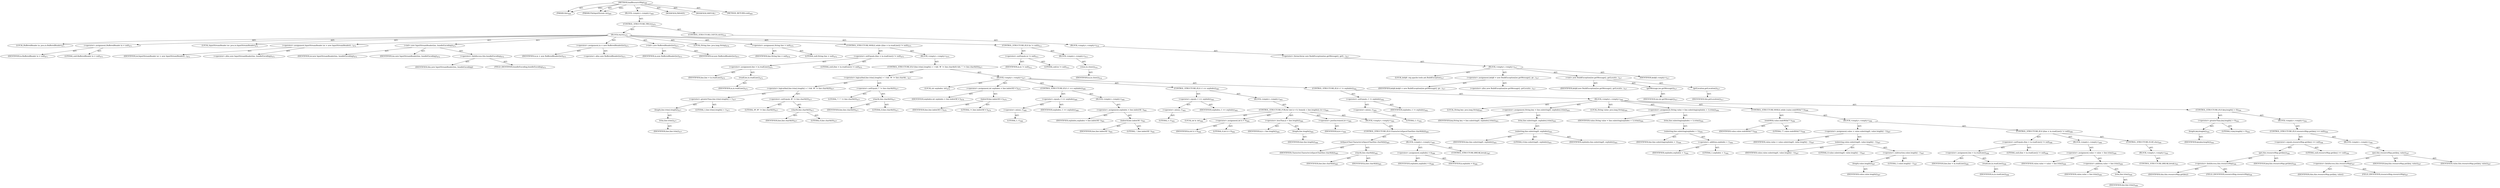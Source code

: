 digraph "loadResourceMap" {  
"111669149711" [label = <(METHOD,loadResourceMap)<SUB>469</SUB>> ]
"115964117006" [label = <(PARAM,this)<SUB>469</SUB>> ]
"115964117024" [label = <(PARAM,FileInputStream ins)<SUB>469</SUB>> ]
"25769803813" [label = <(BLOCK,&lt;empty&gt;,&lt;empty&gt;)<SUB>469</SUB>> ]
"47244640272" [label = <(CONTROL_STRUCTURE,TRY,try)<SUB>470</SUB>> ]
"25769803814" [label = <(BLOCK,try,try)<SUB>470</SUB>> ]
"94489280527" [label = <(LOCAL,BufferedReader in: java.io.BufferedReader)<SUB>471</SUB>> ]
"30064771300" [label = <(&lt;operator&gt;.assignment,BufferedReader in = null)<SUB>471</SUB>> ]
"68719476912" [label = <(IDENTIFIER,in,BufferedReader in = null)<SUB>471</SUB>> ]
"90194313263" [label = <(LITERAL,null,BufferedReader in = null)<SUB>471</SUB>> ]
"94489280528" [label = <(LOCAL,InputStreamReader isr: java.io.InputStreamReader)<SUB>472</SUB>> ]
"30064771301" [label = <(&lt;operator&gt;.assignment,InputStreamReader isr = new InputStreamReader(i...)<SUB>472</SUB>> ]
"68719476913" [label = <(IDENTIFIER,isr,InputStreamReader isr = new InputStreamReader(i...)<SUB>472</SUB>> ]
"30064771302" [label = <(&lt;operator&gt;.alloc,new InputStreamReader(ins, bundleEncoding))<SUB>472</SUB>> ]
"30064771303" [label = <(&lt;init&gt;,new InputStreamReader(ins, bundleEncoding))<SUB>472</SUB>> ]
"68719476914" [label = <(IDENTIFIER,isr,new InputStreamReader(ins, bundleEncoding))<SUB>472</SUB>> ]
"68719476915" [label = <(IDENTIFIER,ins,new InputStreamReader(ins, bundleEncoding))<SUB>472</SUB>> ]
"30064771304" [label = <(&lt;operator&gt;.fieldAccess,this.bundleEncoding)<SUB>472</SUB>> ]
"68719476916" [label = <(IDENTIFIER,this,new InputStreamReader(ins, bundleEncoding))> ]
"55834574907" [label = <(FIELD_IDENTIFIER,bundleEncoding,bundleEncoding)<SUB>472</SUB>> ]
"30064771305" [label = <(&lt;operator&gt;.assignment,in = new BufferedReader(isr))<SUB>473</SUB>> ]
"68719476917" [label = <(IDENTIFIER,in,in = new BufferedReader(isr))<SUB>473</SUB>> ]
"30064771306" [label = <(&lt;operator&gt;.alloc,new BufferedReader(isr))<SUB>473</SUB>> ]
"30064771307" [label = <(&lt;init&gt;,new BufferedReader(isr))<SUB>473</SUB>> ]
"68719476918" [label = <(IDENTIFIER,in,new BufferedReader(isr))<SUB>473</SUB>> ]
"68719476919" [label = <(IDENTIFIER,isr,new BufferedReader(isr))<SUB>473</SUB>> ]
"94489280529" [label = <(LOCAL,String line: java.lang.String)<SUB>474</SUB>> ]
"30064771308" [label = <(&lt;operator&gt;.assignment,String line = null)<SUB>474</SUB>> ]
"68719476920" [label = <(IDENTIFIER,line,String line = null)<SUB>474</SUB>> ]
"90194313264" [label = <(LITERAL,null,String line = null)<SUB>474</SUB>> ]
"47244640273" [label = <(CONTROL_STRUCTURE,WHILE,while ((line = in.readLine()) != null))<SUB>475</SUB>> ]
"30064771309" [label = <(&lt;operator&gt;.notEquals,(line = in.readLine()) != null)<SUB>475</SUB>> ]
"30064771310" [label = <(&lt;operator&gt;.assignment,line = in.readLine())<SUB>475</SUB>> ]
"68719476921" [label = <(IDENTIFIER,line,line = in.readLine())<SUB>475</SUB>> ]
"30064771311" [label = <(readLine,in.readLine())<SUB>475</SUB>> ]
"68719476922" [label = <(IDENTIFIER,in,in.readLine())<SUB>475</SUB>> ]
"90194313265" [label = <(LITERAL,null,(line = in.readLine()) != null)<SUB>475</SUB>> ]
"25769803815" [label = <(BLOCK,&lt;empty&gt;,&lt;empty&gt;)<SUB>475</SUB>> ]
"47244640274" [label = <(CONTROL_STRUCTURE,IF,if (line.trim().length() &gt; 1 &amp;&amp; '#' != line.charAt(0) &amp;&amp; '!' != line.charAt(0)))<SUB>477</SUB>> ]
"30064771312" [label = <(&lt;operator&gt;.logicalAnd,line.trim().length() &gt; 1 &amp;&amp; '#' != line.charAt(...)<SUB>477</SUB>> ]
"30064771313" [label = <(&lt;operator&gt;.logicalAnd,line.trim().length() &gt; 1 &amp;&amp; '#' != line.charAt(0))<SUB>477</SUB>> ]
"30064771314" [label = <(&lt;operator&gt;.greaterThan,line.trim().length() &gt; 1)<SUB>477</SUB>> ]
"30064771315" [label = <(length,line.trim().length())<SUB>477</SUB>> ]
"30064771316" [label = <(trim,line.trim())<SUB>477</SUB>> ]
"68719476923" [label = <(IDENTIFIER,line,line.trim())<SUB>477</SUB>> ]
"90194313266" [label = <(LITERAL,1,line.trim().length() &gt; 1)<SUB>477</SUB>> ]
"30064771317" [label = <(&lt;operator&gt;.notEquals,'#' != line.charAt(0))<SUB>477</SUB>> ]
"90194313267" [label = <(LITERAL,'#','#' != line.charAt(0))<SUB>477</SUB>> ]
"30064771318" [label = <(charAt,line.charAt(0))<SUB>477</SUB>> ]
"68719476924" [label = <(IDENTIFIER,line,line.charAt(0))<SUB>477</SUB>> ]
"90194313268" [label = <(LITERAL,0,line.charAt(0))<SUB>477</SUB>> ]
"30064771319" [label = <(&lt;operator&gt;.notEquals,'!' != line.charAt(0))<SUB>477</SUB>> ]
"90194313269" [label = <(LITERAL,'!','!' != line.charAt(0))<SUB>477</SUB>> ]
"30064771320" [label = <(charAt,line.charAt(0))<SUB>477</SUB>> ]
"68719476925" [label = <(IDENTIFIER,line,line.charAt(0))<SUB>477</SUB>> ]
"90194313270" [label = <(LITERAL,0,line.charAt(0))<SUB>477</SUB>> ]
"25769803816" [label = <(BLOCK,&lt;empty&gt;,&lt;empty&gt;)<SUB>477</SUB>> ]
"94489280530" [label = <(LOCAL,int sepIndex: int)<SUB>479</SUB>> ]
"30064771321" [label = <(&lt;operator&gt;.assignment,int sepIndex = line.indexOf('='))<SUB>479</SUB>> ]
"68719476926" [label = <(IDENTIFIER,sepIndex,int sepIndex = line.indexOf('='))<SUB>479</SUB>> ]
"30064771322" [label = <(indexOf,line.indexOf('='))<SUB>479</SUB>> ]
"68719476927" [label = <(IDENTIFIER,line,line.indexOf('='))<SUB>479</SUB>> ]
"90194313271" [label = <(LITERAL,'=',line.indexOf('='))<SUB>479</SUB>> ]
"47244640275" [label = <(CONTROL_STRUCTURE,IF,if (-1 == sepIndex))<SUB>480</SUB>> ]
"30064771323" [label = <(&lt;operator&gt;.equals,-1 == sepIndex)<SUB>480</SUB>> ]
"30064771324" [label = <(&lt;operator&gt;.minus,-1)<SUB>480</SUB>> ]
"90194313272" [label = <(LITERAL,1,-1)<SUB>480</SUB>> ]
"68719476928" [label = <(IDENTIFIER,sepIndex,-1 == sepIndex)<SUB>480</SUB>> ]
"25769803817" [label = <(BLOCK,&lt;empty&gt;,&lt;empty&gt;)<SUB>480</SUB>> ]
"30064771325" [label = <(&lt;operator&gt;.assignment,sepIndex = line.indexOf(':'))<SUB>481</SUB>> ]
"68719476929" [label = <(IDENTIFIER,sepIndex,sepIndex = line.indexOf(':'))<SUB>481</SUB>> ]
"30064771326" [label = <(indexOf,line.indexOf(':'))<SUB>481</SUB>> ]
"68719476930" [label = <(IDENTIFIER,line,line.indexOf(':'))<SUB>481</SUB>> ]
"90194313273" [label = <(LITERAL,':',line.indexOf(':'))<SUB>481</SUB>> ]
"47244640276" [label = <(CONTROL_STRUCTURE,IF,if (-1 == sepIndex))<SUB>483</SUB>> ]
"30064771327" [label = <(&lt;operator&gt;.equals,-1 == sepIndex)<SUB>483</SUB>> ]
"30064771328" [label = <(&lt;operator&gt;.minus,-1)<SUB>483</SUB>> ]
"90194313274" [label = <(LITERAL,1,-1)<SUB>483</SUB>> ]
"68719476931" [label = <(IDENTIFIER,sepIndex,-1 == sepIndex)<SUB>483</SUB>> ]
"25769803818" [label = <(BLOCK,&lt;empty&gt;,&lt;empty&gt;)<SUB>483</SUB>> ]
"47244640277" [label = <(CONTROL_STRUCTURE,FOR,for (int k = 0; Some(k &lt; line.length()); k++))<SUB>484</SUB>> ]
"94489280531" [label = <(LOCAL,int k: int)<SUB>484</SUB>> ]
"30064771329" [label = <(&lt;operator&gt;.assignment,int k = 0)<SUB>484</SUB>> ]
"68719476932" [label = <(IDENTIFIER,k,int k = 0)<SUB>484</SUB>> ]
"90194313275" [label = <(LITERAL,0,int k = 0)<SUB>484</SUB>> ]
"30064771330" [label = <(&lt;operator&gt;.lessThan,k &lt; line.length())<SUB>484</SUB>> ]
"68719476933" [label = <(IDENTIFIER,k,k &lt; line.length())<SUB>484</SUB>> ]
"30064771331" [label = <(length,line.length())<SUB>484</SUB>> ]
"68719476934" [label = <(IDENTIFIER,line,line.length())<SUB>484</SUB>> ]
"30064771332" [label = <(&lt;operator&gt;.postIncrement,k++)<SUB>484</SUB>> ]
"68719476935" [label = <(IDENTIFIER,k,k++)<SUB>484</SUB>> ]
"25769803819" [label = <(BLOCK,&lt;empty&gt;,&lt;empty&gt;)<SUB>484</SUB>> ]
"47244640278" [label = <(CONTROL_STRUCTURE,IF,if (Character.isSpaceChar(line.charAt(k))))<SUB>485</SUB>> ]
"30064771333" [label = <(isSpaceChar,Character.isSpaceChar(line.charAt(k)))<SUB>485</SUB>> ]
"68719476936" [label = <(IDENTIFIER,Character,Character.isSpaceChar(line.charAt(k)))<SUB>485</SUB>> ]
"30064771334" [label = <(charAt,line.charAt(k))<SUB>485</SUB>> ]
"68719476937" [label = <(IDENTIFIER,line,line.charAt(k))<SUB>485</SUB>> ]
"68719476938" [label = <(IDENTIFIER,k,line.charAt(k))<SUB>485</SUB>> ]
"25769803820" [label = <(BLOCK,&lt;empty&gt;,&lt;empty&gt;)<SUB>485</SUB>> ]
"30064771335" [label = <(&lt;operator&gt;.assignment,sepIndex = k)<SUB>486</SUB>> ]
"68719476939" [label = <(IDENTIFIER,sepIndex,sepIndex = k)<SUB>486</SUB>> ]
"68719476940" [label = <(IDENTIFIER,k,sepIndex = k)<SUB>486</SUB>> ]
"47244640279" [label = <(CONTROL_STRUCTURE,BREAK,break;)<SUB>487</SUB>> ]
"47244640280" [label = <(CONTROL_STRUCTURE,IF,if (-1 != sepIndex))<SUB>492</SUB>> ]
"30064771336" [label = <(&lt;operator&gt;.notEquals,-1 != sepIndex)<SUB>492</SUB>> ]
"30064771337" [label = <(&lt;operator&gt;.minus,-1)<SUB>492</SUB>> ]
"90194313276" [label = <(LITERAL,1,-1)<SUB>492</SUB>> ]
"68719476941" [label = <(IDENTIFIER,sepIndex,-1 != sepIndex)<SUB>492</SUB>> ]
"25769803821" [label = <(BLOCK,&lt;empty&gt;,&lt;empty&gt;)<SUB>492</SUB>> ]
"94489280532" [label = <(LOCAL,String key: java.lang.String)<SUB>493</SUB>> ]
"30064771338" [label = <(&lt;operator&gt;.assignment,String key = line.substring(0, sepIndex).trim())<SUB>493</SUB>> ]
"68719476942" [label = <(IDENTIFIER,key,String key = line.substring(0, sepIndex).trim())<SUB>493</SUB>> ]
"30064771339" [label = <(trim,line.substring(0, sepIndex).trim())<SUB>493</SUB>> ]
"30064771340" [label = <(substring,line.substring(0, sepIndex))<SUB>493</SUB>> ]
"68719476943" [label = <(IDENTIFIER,line,line.substring(0, sepIndex))<SUB>493</SUB>> ]
"90194313277" [label = <(LITERAL,0,line.substring(0, sepIndex))<SUB>493</SUB>> ]
"68719476944" [label = <(IDENTIFIER,sepIndex,line.substring(0, sepIndex))<SUB>493</SUB>> ]
"94489280533" [label = <(LOCAL,String value: java.lang.String)<SUB>494</SUB>> ]
"30064771341" [label = <(&lt;operator&gt;.assignment,String value = line.substring(sepIndex + 1).trim())<SUB>494</SUB>> ]
"68719476945" [label = <(IDENTIFIER,value,String value = line.substring(sepIndex + 1).trim())<SUB>494</SUB>> ]
"30064771342" [label = <(trim,line.substring(sepIndex + 1).trim())<SUB>494</SUB>> ]
"30064771343" [label = <(substring,line.substring(sepIndex + 1))<SUB>494</SUB>> ]
"68719476946" [label = <(IDENTIFIER,line,line.substring(sepIndex + 1))<SUB>494</SUB>> ]
"30064771344" [label = <(&lt;operator&gt;.addition,sepIndex + 1)<SUB>494</SUB>> ]
"68719476947" [label = <(IDENTIFIER,sepIndex,sepIndex + 1)<SUB>494</SUB>> ]
"90194313278" [label = <(LITERAL,1,sepIndex + 1)<SUB>494</SUB>> ]
"47244640281" [label = <(CONTROL_STRUCTURE,WHILE,while (value.endsWith(&quot;\\&quot;)))<SUB>496</SUB>> ]
"30064771345" [label = <(endsWith,value.endsWith(&quot;\\&quot;))<SUB>496</SUB>> ]
"68719476948" [label = <(IDENTIFIER,value,value.endsWith(&quot;\\&quot;))<SUB>496</SUB>> ]
"90194313279" [label = <(LITERAL,&quot;\\&quot;,value.endsWith(&quot;\\&quot;))<SUB>496</SUB>> ]
"25769803822" [label = <(BLOCK,&lt;empty&gt;,&lt;empty&gt;)<SUB>496</SUB>> ]
"30064771346" [label = <(&lt;operator&gt;.assignment,value = value.substring(0, value.length() - 1))<SUB>497</SUB>> ]
"68719476949" [label = <(IDENTIFIER,value,value = value.substring(0, value.length() - 1))<SUB>497</SUB>> ]
"30064771347" [label = <(substring,value.substring(0, value.length() - 1))<SUB>497</SUB>> ]
"68719476950" [label = <(IDENTIFIER,value,value.substring(0, value.length() - 1))<SUB>497</SUB>> ]
"90194313280" [label = <(LITERAL,0,value.substring(0, value.length() - 1))<SUB>497</SUB>> ]
"30064771348" [label = <(&lt;operator&gt;.subtraction,value.length() - 1)<SUB>497</SUB>> ]
"30064771349" [label = <(length,value.length())<SUB>497</SUB>> ]
"68719476951" [label = <(IDENTIFIER,value,value.length())<SUB>497</SUB>> ]
"90194313281" [label = <(LITERAL,1,value.length() - 1)<SUB>497</SUB>> ]
"47244640282" [label = <(CONTROL_STRUCTURE,IF,if ((line = in.readLine()) != null))<SUB>498</SUB>> ]
"30064771350" [label = <(&lt;operator&gt;.notEquals,(line = in.readLine()) != null)<SUB>498</SUB>> ]
"30064771351" [label = <(&lt;operator&gt;.assignment,line = in.readLine())<SUB>498</SUB>> ]
"68719476952" [label = <(IDENTIFIER,line,line = in.readLine())<SUB>498</SUB>> ]
"30064771352" [label = <(readLine,in.readLine())<SUB>498</SUB>> ]
"68719476953" [label = <(IDENTIFIER,in,in.readLine())<SUB>498</SUB>> ]
"90194313282" [label = <(LITERAL,null,(line = in.readLine()) != null)<SUB>498</SUB>> ]
"25769803823" [label = <(BLOCK,&lt;empty&gt;,&lt;empty&gt;)<SUB>498</SUB>> ]
"30064771353" [label = <(&lt;operator&gt;.assignment,value = value + line.trim())<SUB>499</SUB>> ]
"68719476954" [label = <(IDENTIFIER,value,value = value + line.trim())<SUB>499</SUB>> ]
"30064771354" [label = <(&lt;operator&gt;.addition,value + line.trim())<SUB>499</SUB>> ]
"68719476955" [label = <(IDENTIFIER,value,value + line.trim())<SUB>499</SUB>> ]
"30064771355" [label = <(trim,line.trim())<SUB>499</SUB>> ]
"68719476956" [label = <(IDENTIFIER,line,line.trim())<SUB>499</SUB>> ]
"47244640283" [label = <(CONTROL_STRUCTURE,ELSE,else)<SUB>500</SUB>> ]
"25769803824" [label = <(BLOCK,&lt;empty&gt;,&lt;empty&gt;)<SUB>500</SUB>> ]
"47244640284" [label = <(CONTROL_STRUCTURE,BREAK,break;)<SUB>501</SUB>> ]
"47244640285" [label = <(CONTROL_STRUCTURE,IF,if (key.length() &gt; 0))<SUB>504</SUB>> ]
"30064771356" [label = <(&lt;operator&gt;.greaterThan,key.length() &gt; 0)<SUB>504</SUB>> ]
"30064771357" [label = <(length,key.length())<SUB>504</SUB>> ]
"68719476957" [label = <(IDENTIFIER,key,key.length())<SUB>504</SUB>> ]
"90194313283" [label = <(LITERAL,0,key.length() &gt; 0)<SUB>504</SUB>> ]
"25769803825" [label = <(BLOCK,&lt;empty&gt;,&lt;empty&gt;)<SUB>504</SUB>> ]
"47244640286" [label = <(CONTROL_STRUCTURE,IF,if (resourceMap.get(key) == null))<SUB>506</SUB>> ]
"30064771358" [label = <(&lt;operator&gt;.equals,resourceMap.get(key) == null)<SUB>506</SUB>> ]
"30064771359" [label = <(get,this.resourceMap.get(key))<SUB>506</SUB>> ]
"30064771360" [label = <(&lt;operator&gt;.fieldAccess,this.resourceMap)<SUB>506</SUB>> ]
"68719476958" [label = <(IDENTIFIER,this,this.resourceMap.get(key))> ]
"55834574908" [label = <(FIELD_IDENTIFIER,resourceMap,resourceMap)<SUB>506</SUB>> ]
"68719476959" [label = <(IDENTIFIER,key,this.resourceMap.get(key))<SUB>506</SUB>> ]
"90194313284" [label = <(LITERAL,null,resourceMap.get(key) == null)<SUB>506</SUB>> ]
"25769803826" [label = <(BLOCK,&lt;empty&gt;,&lt;empty&gt;)<SUB>506</SUB>> ]
"30064771361" [label = <(put,this.resourceMap.put(key, value))<SUB>507</SUB>> ]
"30064771362" [label = <(&lt;operator&gt;.fieldAccess,this.resourceMap)<SUB>507</SUB>> ]
"68719476960" [label = <(IDENTIFIER,this,this.resourceMap.put(key, value))> ]
"55834574909" [label = <(FIELD_IDENTIFIER,resourceMap,resourceMap)<SUB>507</SUB>> ]
"68719476961" [label = <(IDENTIFIER,key,this.resourceMap.put(key, value))<SUB>507</SUB>> ]
"68719476962" [label = <(IDENTIFIER,value,this.resourceMap.put(key, value))<SUB>507</SUB>> ]
"47244640287" [label = <(CONTROL_STRUCTURE,IF,if (in != null))<SUB>513</SUB>> ]
"30064771363" [label = <(&lt;operator&gt;.notEquals,in != null)<SUB>513</SUB>> ]
"68719476963" [label = <(IDENTIFIER,in,in != null)<SUB>513</SUB>> ]
"90194313285" [label = <(LITERAL,null,in != null)<SUB>513</SUB>> ]
"25769803827" [label = <(BLOCK,&lt;empty&gt;,&lt;empty&gt;)<SUB>513</SUB>> ]
"30064771364" [label = <(close,in.close())<SUB>514</SUB>> ]
"68719476964" [label = <(IDENTIFIER,in,in.close())<SUB>514</SUB>> ]
"47244640288" [label = <(CONTROL_STRUCTURE,CATCH,catch)<SUB>516</SUB>> ]
"25769803828" [label = <(BLOCK,&lt;empty&gt;,&lt;empty&gt;)<SUB>516</SUB>> ]
"30064771365" [label = <(&lt;operator&gt;.throw,throw new BuildException(ioe.getMessage(), getL...)<SUB>517</SUB>> ]
"25769803829" [label = <(BLOCK,&lt;empty&gt;,&lt;empty&gt;)<SUB>517</SUB>> ]
"94489280534" [label = <(LOCAL,$obj6: org.apache.tools.ant.BuildException)<SUB>517</SUB>> ]
"30064771366" [label = <(&lt;operator&gt;.assignment,$obj6 = new BuildException(ioe.getMessage(), ge...)<SUB>517</SUB>> ]
"68719476965" [label = <(IDENTIFIER,$obj6,$obj6 = new BuildException(ioe.getMessage(), ge...)<SUB>517</SUB>> ]
"30064771367" [label = <(&lt;operator&gt;.alloc,new BuildException(ioe.getMessage(), getLocatio...)<SUB>517</SUB>> ]
"30064771368" [label = <(&lt;init&gt;,new BuildException(ioe.getMessage(), getLocatio...)<SUB>517</SUB>> ]
"68719476966" [label = <(IDENTIFIER,$obj6,new BuildException(ioe.getMessage(), getLocatio...)<SUB>517</SUB>> ]
"30064771369" [label = <(getMessage,ioe.getMessage())<SUB>517</SUB>> ]
"68719476967" [label = <(IDENTIFIER,ioe,ioe.getMessage())<SUB>517</SUB>> ]
"30064771370" [label = <(getLocation,getLocation())<SUB>517</SUB>> ]
"68719476765" [label = <(IDENTIFIER,this,getLocation())<SUB>517</SUB>> ]
"68719476968" [label = <(IDENTIFIER,$obj6,&lt;empty&gt;)<SUB>517</SUB>> ]
"133143986240" [label = <(MODIFIER,PRIVATE)> ]
"133143986241" [label = <(MODIFIER,VIRTUAL)> ]
"128849018895" [label = <(METHOD_RETURN,void)<SUB>469</SUB>> ]
  "111669149711" -> "115964117006"  [ label = "AST: "] 
  "111669149711" -> "115964117024"  [ label = "AST: "] 
  "111669149711" -> "25769803813"  [ label = "AST: "] 
  "111669149711" -> "133143986240"  [ label = "AST: "] 
  "111669149711" -> "133143986241"  [ label = "AST: "] 
  "111669149711" -> "128849018895"  [ label = "AST: "] 
  "25769803813" -> "47244640272"  [ label = "AST: "] 
  "47244640272" -> "25769803814"  [ label = "AST: "] 
  "47244640272" -> "47244640288"  [ label = "AST: "] 
  "25769803814" -> "94489280527"  [ label = "AST: "] 
  "25769803814" -> "30064771300"  [ label = "AST: "] 
  "25769803814" -> "94489280528"  [ label = "AST: "] 
  "25769803814" -> "30064771301"  [ label = "AST: "] 
  "25769803814" -> "30064771303"  [ label = "AST: "] 
  "25769803814" -> "30064771305"  [ label = "AST: "] 
  "25769803814" -> "30064771307"  [ label = "AST: "] 
  "25769803814" -> "94489280529"  [ label = "AST: "] 
  "25769803814" -> "30064771308"  [ label = "AST: "] 
  "25769803814" -> "47244640273"  [ label = "AST: "] 
  "25769803814" -> "47244640287"  [ label = "AST: "] 
  "30064771300" -> "68719476912"  [ label = "AST: "] 
  "30064771300" -> "90194313263"  [ label = "AST: "] 
  "30064771301" -> "68719476913"  [ label = "AST: "] 
  "30064771301" -> "30064771302"  [ label = "AST: "] 
  "30064771303" -> "68719476914"  [ label = "AST: "] 
  "30064771303" -> "68719476915"  [ label = "AST: "] 
  "30064771303" -> "30064771304"  [ label = "AST: "] 
  "30064771304" -> "68719476916"  [ label = "AST: "] 
  "30064771304" -> "55834574907"  [ label = "AST: "] 
  "30064771305" -> "68719476917"  [ label = "AST: "] 
  "30064771305" -> "30064771306"  [ label = "AST: "] 
  "30064771307" -> "68719476918"  [ label = "AST: "] 
  "30064771307" -> "68719476919"  [ label = "AST: "] 
  "30064771308" -> "68719476920"  [ label = "AST: "] 
  "30064771308" -> "90194313264"  [ label = "AST: "] 
  "47244640273" -> "30064771309"  [ label = "AST: "] 
  "47244640273" -> "25769803815"  [ label = "AST: "] 
  "30064771309" -> "30064771310"  [ label = "AST: "] 
  "30064771309" -> "90194313265"  [ label = "AST: "] 
  "30064771310" -> "68719476921"  [ label = "AST: "] 
  "30064771310" -> "30064771311"  [ label = "AST: "] 
  "30064771311" -> "68719476922"  [ label = "AST: "] 
  "25769803815" -> "47244640274"  [ label = "AST: "] 
  "47244640274" -> "30064771312"  [ label = "AST: "] 
  "47244640274" -> "25769803816"  [ label = "AST: "] 
  "30064771312" -> "30064771313"  [ label = "AST: "] 
  "30064771312" -> "30064771319"  [ label = "AST: "] 
  "30064771313" -> "30064771314"  [ label = "AST: "] 
  "30064771313" -> "30064771317"  [ label = "AST: "] 
  "30064771314" -> "30064771315"  [ label = "AST: "] 
  "30064771314" -> "90194313266"  [ label = "AST: "] 
  "30064771315" -> "30064771316"  [ label = "AST: "] 
  "30064771316" -> "68719476923"  [ label = "AST: "] 
  "30064771317" -> "90194313267"  [ label = "AST: "] 
  "30064771317" -> "30064771318"  [ label = "AST: "] 
  "30064771318" -> "68719476924"  [ label = "AST: "] 
  "30064771318" -> "90194313268"  [ label = "AST: "] 
  "30064771319" -> "90194313269"  [ label = "AST: "] 
  "30064771319" -> "30064771320"  [ label = "AST: "] 
  "30064771320" -> "68719476925"  [ label = "AST: "] 
  "30064771320" -> "90194313270"  [ label = "AST: "] 
  "25769803816" -> "94489280530"  [ label = "AST: "] 
  "25769803816" -> "30064771321"  [ label = "AST: "] 
  "25769803816" -> "47244640275"  [ label = "AST: "] 
  "25769803816" -> "47244640276"  [ label = "AST: "] 
  "25769803816" -> "47244640280"  [ label = "AST: "] 
  "30064771321" -> "68719476926"  [ label = "AST: "] 
  "30064771321" -> "30064771322"  [ label = "AST: "] 
  "30064771322" -> "68719476927"  [ label = "AST: "] 
  "30064771322" -> "90194313271"  [ label = "AST: "] 
  "47244640275" -> "30064771323"  [ label = "AST: "] 
  "47244640275" -> "25769803817"  [ label = "AST: "] 
  "30064771323" -> "30064771324"  [ label = "AST: "] 
  "30064771323" -> "68719476928"  [ label = "AST: "] 
  "30064771324" -> "90194313272"  [ label = "AST: "] 
  "25769803817" -> "30064771325"  [ label = "AST: "] 
  "30064771325" -> "68719476929"  [ label = "AST: "] 
  "30064771325" -> "30064771326"  [ label = "AST: "] 
  "30064771326" -> "68719476930"  [ label = "AST: "] 
  "30064771326" -> "90194313273"  [ label = "AST: "] 
  "47244640276" -> "30064771327"  [ label = "AST: "] 
  "47244640276" -> "25769803818"  [ label = "AST: "] 
  "30064771327" -> "30064771328"  [ label = "AST: "] 
  "30064771327" -> "68719476931"  [ label = "AST: "] 
  "30064771328" -> "90194313274"  [ label = "AST: "] 
  "25769803818" -> "47244640277"  [ label = "AST: "] 
  "47244640277" -> "94489280531"  [ label = "AST: "] 
  "47244640277" -> "30064771329"  [ label = "AST: "] 
  "47244640277" -> "30064771330"  [ label = "AST: "] 
  "47244640277" -> "30064771332"  [ label = "AST: "] 
  "47244640277" -> "25769803819"  [ label = "AST: "] 
  "30064771329" -> "68719476932"  [ label = "AST: "] 
  "30064771329" -> "90194313275"  [ label = "AST: "] 
  "30064771330" -> "68719476933"  [ label = "AST: "] 
  "30064771330" -> "30064771331"  [ label = "AST: "] 
  "30064771331" -> "68719476934"  [ label = "AST: "] 
  "30064771332" -> "68719476935"  [ label = "AST: "] 
  "25769803819" -> "47244640278"  [ label = "AST: "] 
  "47244640278" -> "30064771333"  [ label = "AST: "] 
  "47244640278" -> "25769803820"  [ label = "AST: "] 
  "30064771333" -> "68719476936"  [ label = "AST: "] 
  "30064771333" -> "30064771334"  [ label = "AST: "] 
  "30064771334" -> "68719476937"  [ label = "AST: "] 
  "30064771334" -> "68719476938"  [ label = "AST: "] 
  "25769803820" -> "30064771335"  [ label = "AST: "] 
  "25769803820" -> "47244640279"  [ label = "AST: "] 
  "30064771335" -> "68719476939"  [ label = "AST: "] 
  "30064771335" -> "68719476940"  [ label = "AST: "] 
  "47244640280" -> "30064771336"  [ label = "AST: "] 
  "47244640280" -> "25769803821"  [ label = "AST: "] 
  "30064771336" -> "30064771337"  [ label = "AST: "] 
  "30064771336" -> "68719476941"  [ label = "AST: "] 
  "30064771337" -> "90194313276"  [ label = "AST: "] 
  "25769803821" -> "94489280532"  [ label = "AST: "] 
  "25769803821" -> "30064771338"  [ label = "AST: "] 
  "25769803821" -> "94489280533"  [ label = "AST: "] 
  "25769803821" -> "30064771341"  [ label = "AST: "] 
  "25769803821" -> "47244640281"  [ label = "AST: "] 
  "25769803821" -> "47244640285"  [ label = "AST: "] 
  "30064771338" -> "68719476942"  [ label = "AST: "] 
  "30064771338" -> "30064771339"  [ label = "AST: "] 
  "30064771339" -> "30064771340"  [ label = "AST: "] 
  "30064771340" -> "68719476943"  [ label = "AST: "] 
  "30064771340" -> "90194313277"  [ label = "AST: "] 
  "30064771340" -> "68719476944"  [ label = "AST: "] 
  "30064771341" -> "68719476945"  [ label = "AST: "] 
  "30064771341" -> "30064771342"  [ label = "AST: "] 
  "30064771342" -> "30064771343"  [ label = "AST: "] 
  "30064771343" -> "68719476946"  [ label = "AST: "] 
  "30064771343" -> "30064771344"  [ label = "AST: "] 
  "30064771344" -> "68719476947"  [ label = "AST: "] 
  "30064771344" -> "90194313278"  [ label = "AST: "] 
  "47244640281" -> "30064771345"  [ label = "AST: "] 
  "47244640281" -> "25769803822"  [ label = "AST: "] 
  "30064771345" -> "68719476948"  [ label = "AST: "] 
  "30064771345" -> "90194313279"  [ label = "AST: "] 
  "25769803822" -> "30064771346"  [ label = "AST: "] 
  "25769803822" -> "47244640282"  [ label = "AST: "] 
  "30064771346" -> "68719476949"  [ label = "AST: "] 
  "30064771346" -> "30064771347"  [ label = "AST: "] 
  "30064771347" -> "68719476950"  [ label = "AST: "] 
  "30064771347" -> "90194313280"  [ label = "AST: "] 
  "30064771347" -> "30064771348"  [ label = "AST: "] 
  "30064771348" -> "30064771349"  [ label = "AST: "] 
  "30064771348" -> "90194313281"  [ label = "AST: "] 
  "30064771349" -> "68719476951"  [ label = "AST: "] 
  "47244640282" -> "30064771350"  [ label = "AST: "] 
  "47244640282" -> "25769803823"  [ label = "AST: "] 
  "47244640282" -> "47244640283"  [ label = "AST: "] 
  "30064771350" -> "30064771351"  [ label = "AST: "] 
  "30064771350" -> "90194313282"  [ label = "AST: "] 
  "30064771351" -> "68719476952"  [ label = "AST: "] 
  "30064771351" -> "30064771352"  [ label = "AST: "] 
  "30064771352" -> "68719476953"  [ label = "AST: "] 
  "25769803823" -> "30064771353"  [ label = "AST: "] 
  "30064771353" -> "68719476954"  [ label = "AST: "] 
  "30064771353" -> "30064771354"  [ label = "AST: "] 
  "30064771354" -> "68719476955"  [ label = "AST: "] 
  "30064771354" -> "30064771355"  [ label = "AST: "] 
  "30064771355" -> "68719476956"  [ label = "AST: "] 
  "47244640283" -> "25769803824"  [ label = "AST: "] 
  "25769803824" -> "47244640284"  [ label = "AST: "] 
  "47244640285" -> "30064771356"  [ label = "AST: "] 
  "47244640285" -> "25769803825"  [ label = "AST: "] 
  "30064771356" -> "30064771357"  [ label = "AST: "] 
  "30064771356" -> "90194313283"  [ label = "AST: "] 
  "30064771357" -> "68719476957"  [ label = "AST: "] 
  "25769803825" -> "47244640286"  [ label = "AST: "] 
  "47244640286" -> "30064771358"  [ label = "AST: "] 
  "47244640286" -> "25769803826"  [ label = "AST: "] 
  "30064771358" -> "30064771359"  [ label = "AST: "] 
  "30064771358" -> "90194313284"  [ label = "AST: "] 
  "30064771359" -> "30064771360"  [ label = "AST: "] 
  "30064771359" -> "68719476959"  [ label = "AST: "] 
  "30064771360" -> "68719476958"  [ label = "AST: "] 
  "30064771360" -> "55834574908"  [ label = "AST: "] 
  "25769803826" -> "30064771361"  [ label = "AST: "] 
  "30064771361" -> "30064771362"  [ label = "AST: "] 
  "30064771361" -> "68719476961"  [ label = "AST: "] 
  "30064771361" -> "68719476962"  [ label = "AST: "] 
  "30064771362" -> "68719476960"  [ label = "AST: "] 
  "30064771362" -> "55834574909"  [ label = "AST: "] 
  "47244640287" -> "30064771363"  [ label = "AST: "] 
  "47244640287" -> "25769803827"  [ label = "AST: "] 
  "30064771363" -> "68719476963"  [ label = "AST: "] 
  "30064771363" -> "90194313285"  [ label = "AST: "] 
  "25769803827" -> "30064771364"  [ label = "AST: "] 
  "30064771364" -> "68719476964"  [ label = "AST: "] 
  "47244640288" -> "25769803828"  [ label = "AST: "] 
  "25769803828" -> "30064771365"  [ label = "AST: "] 
  "30064771365" -> "25769803829"  [ label = "AST: "] 
  "25769803829" -> "94489280534"  [ label = "AST: "] 
  "25769803829" -> "30064771366"  [ label = "AST: "] 
  "25769803829" -> "30064771368"  [ label = "AST: "] 
  "25769803829" -> "68719476968"  [ label = "AST: "] 
  "30064771366" -> "68719476965"  [ label = "AST: "] 
  "30064771366" -> "30064771367"  [ label = "AST: "] 
  "30064771368" -> "68719476966"  [ label = "AST: "] 
  "30064771368" -> "30064771369"  [ label = "AST: "] 
  "30064771368" -> "30064771370"  [ label = "AST: "] 
  "30064771369" -> "68719476967"  [ label = "AST: "] 
  "30064771370" -> "68719476765"  [ label = "AST: "] 
  "111669149711" -> "115964117006"  [ label = "DDG: "] 
  "111669149711" -> "115964117024"  [ label = "DDG: "] 
}
